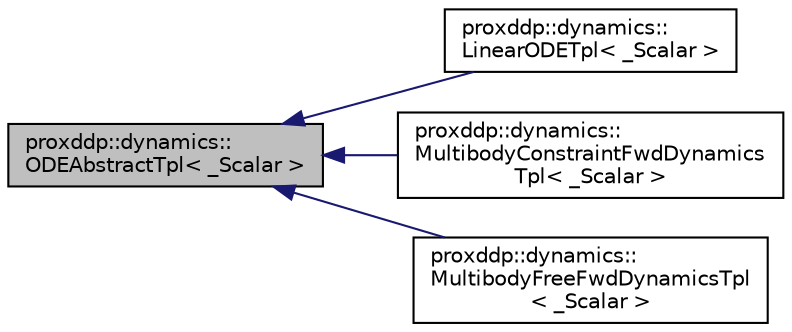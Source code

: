 digraph "proxddp::dynamics::ODEAbstractTpl&lt; _Scalar &gt;"
{
 // LATEX_PDF_SIZE
  bgcolor="transparent";
  edge [fontname="Helvetica",fontsize="10",labelfontname="Helvetica",labelfontsize="10"];
  node [fontname="Helvetica",fontsize="10",shape=record];
  rankdir="LR";
  Node1 [label="proxddp::dynamics::\lODEAbstractTpl\< _Scalar \>",height=0.2,width=0.4,color="black", fillcolor="grey75", style="filled", fontcolor="black",tooltip="Base class for ODE dynamics ."];
  Node1 -> Node2 [dir="back",color="midnightblue",fontsize="10",style="solid",fontname="Helvetica"];
  Node2 [label="proxddp::dynamics::\lLinearODETpl\< _Scalar \>",height=0.2,width=0.4,color="black",URL="$structproxddp_1_1dynamics_1_1LinearODETpl.html",tooltip="Linear ordinary differential equation ."];
  Node1 -> Node3 [dir="back",color="midnightblue",fontsize="10",style="solid",fontname="Helvetica"];
  Node3 [label="proxddp::dynamics::\lMultibodyConstraintFwdDynamics\lTpl\< _Scalar \>",height=0.2,width=0.4,color="black",URL="$structproxddp_1_1dynamics_1_1MultibodyConstraintFwdDynamicsTpl.html",tooltip="Constraint multibody forward dynamics, using Pinocchio."];
  Node1 -> Node4 [dir="back",color="midnightblue",fontsize="10",style="solid",fontname="Helvetica"];
  Node4 [label="proxddp::dynamics::\lMultibodyFreeFwdDynamicsTpl\l\< _Scalar \>",height=0.2,width=0.4,color="black",URL="$structproxddp_1_1dynamics_1_1MultibodyFreeFwdDynamicsTpl.html",tooltip="Free-space multibody forward dynamics, using Pinocchio."];
}
